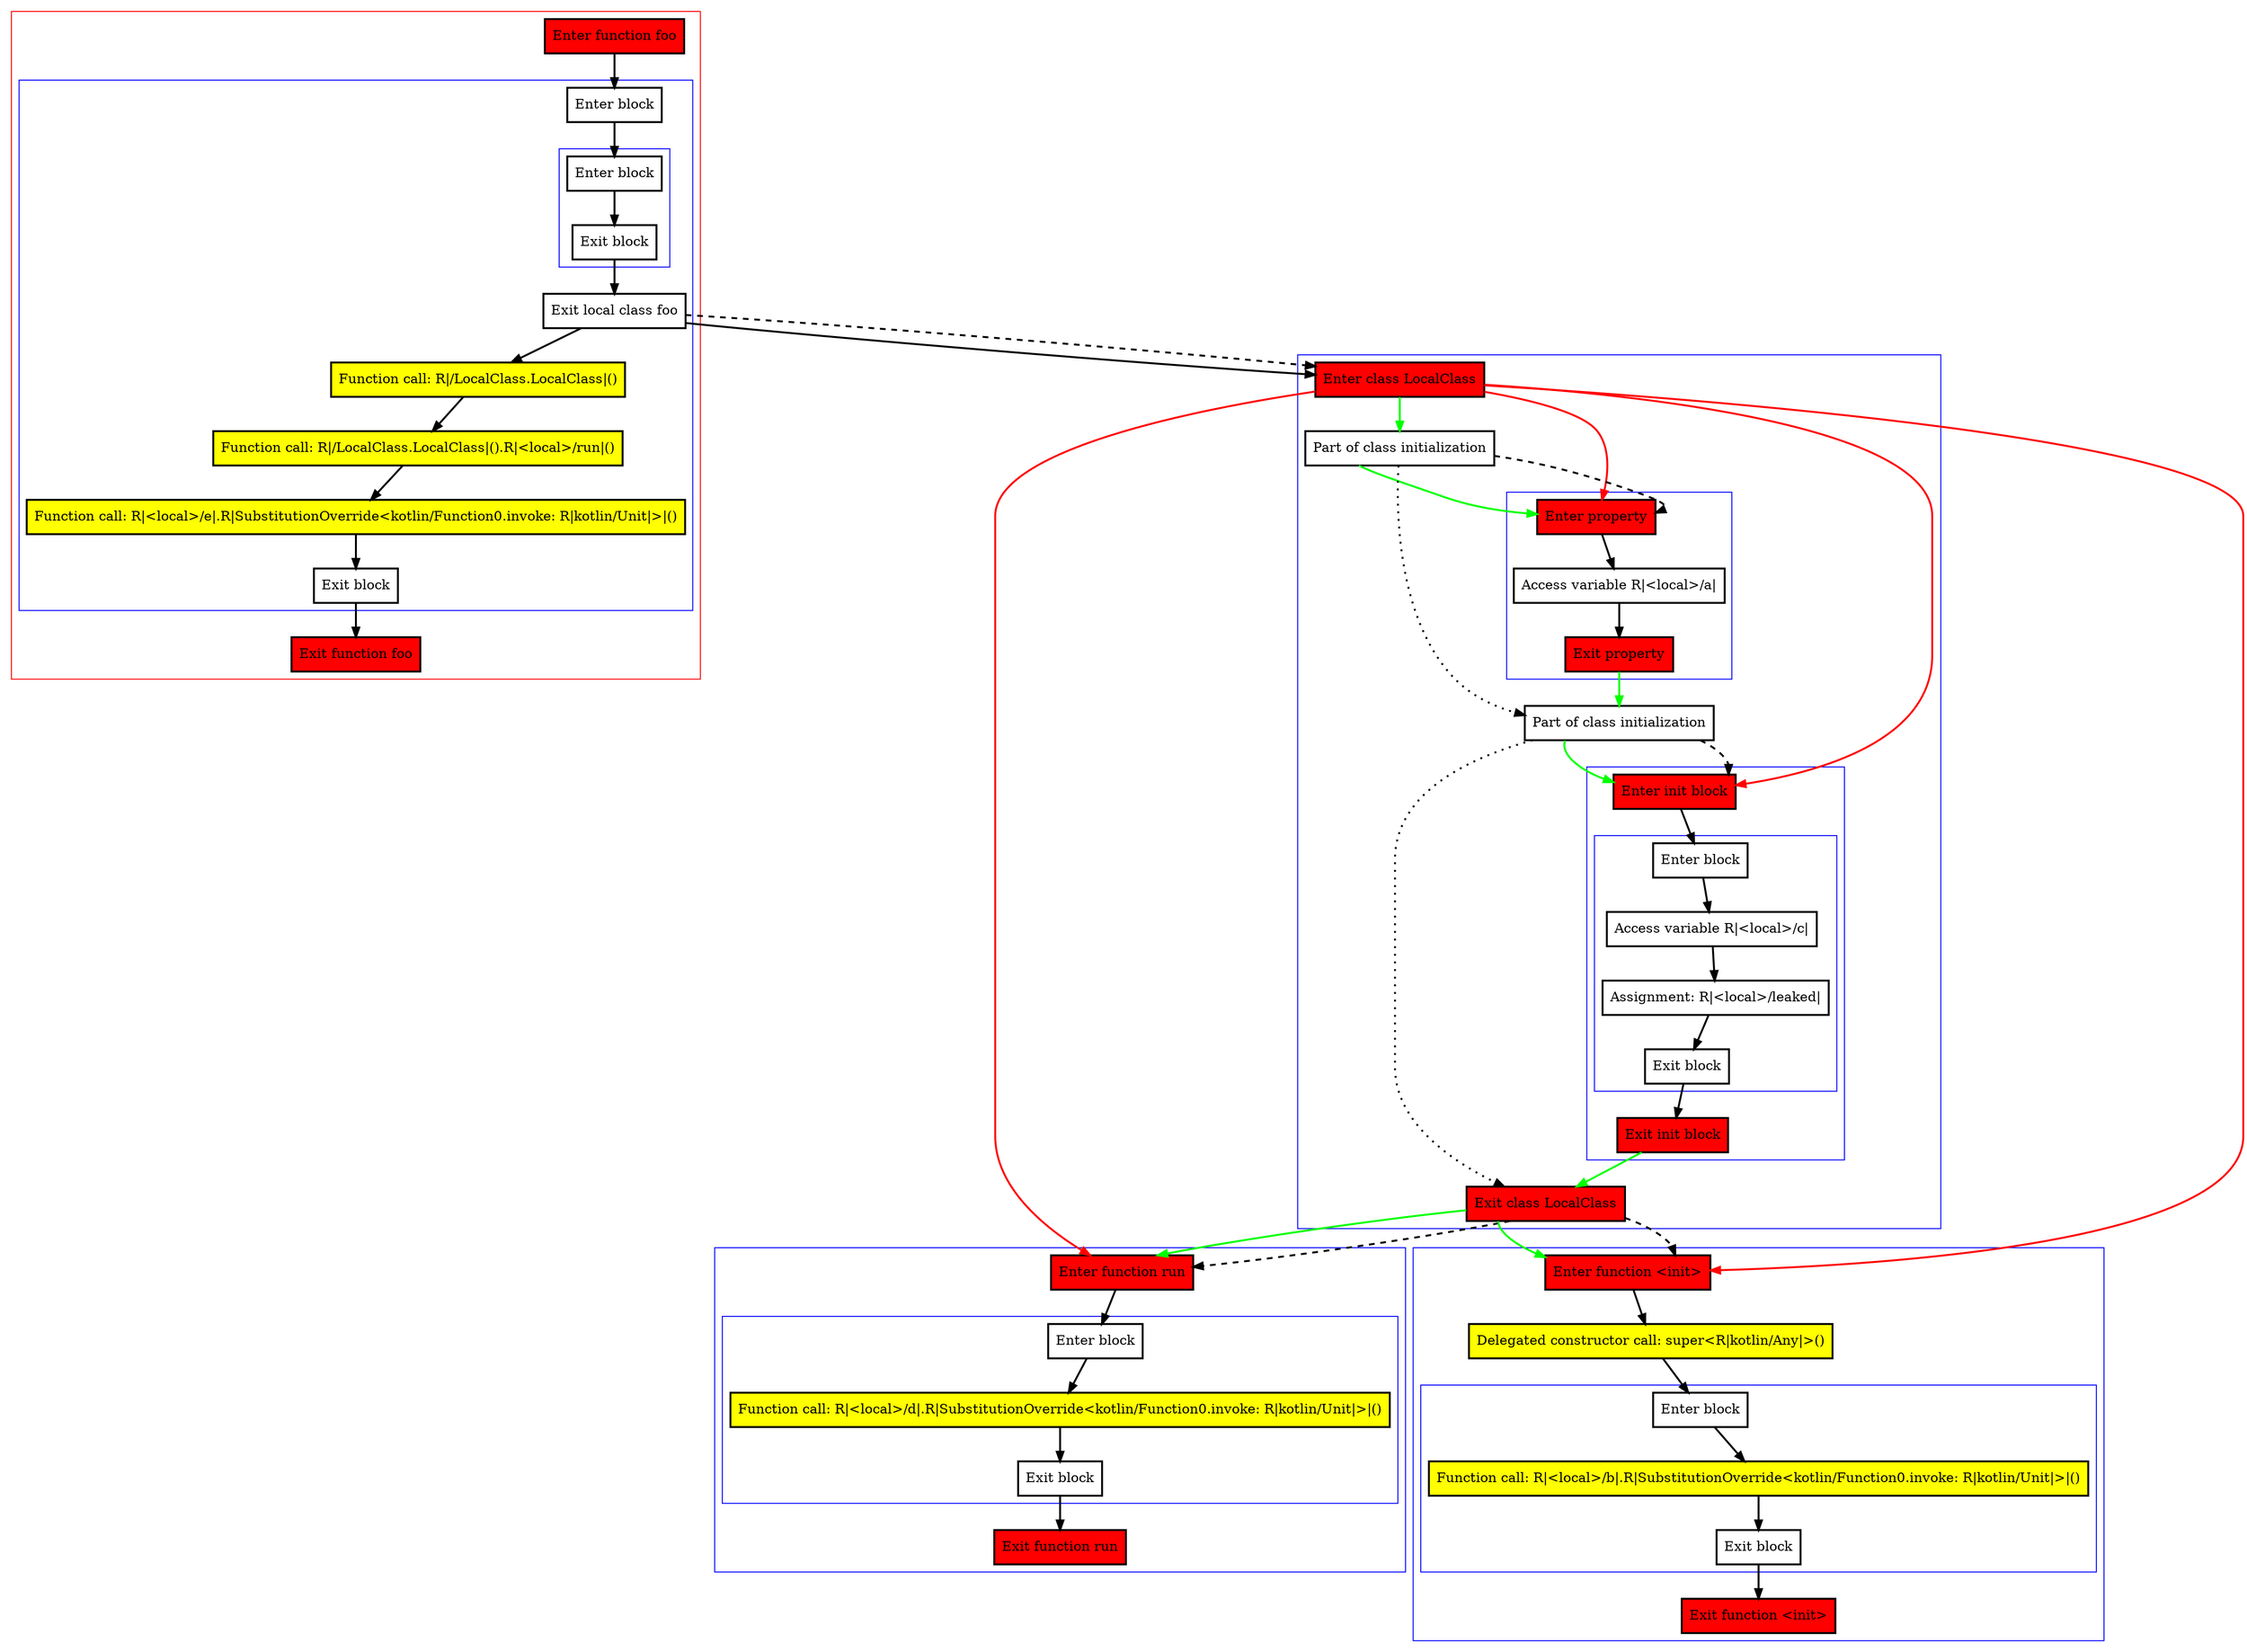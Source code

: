 digraph inLocalClass_kt {
    graph [nodesep=3]
    node [shape=box penwidth=2]
    edge [penwidth=2]

    subgraph cluster_0 {
        color=red
        0 [label="Enter function foo" style="filled" fillcolor=red];
        subgraph cluster_1 {
            color=blue
            1 [label="Enter block"];
            subgraph cluster_2 {
                color=blue
                2 [label="Enter block"];
                3 [label="Exit block"];
            }
            4 [label="Exit local class foo"];
            5 [label="Function call: R|/LocalClass.LocalClass|()" style="filled" fillcolor=yellow];
            6 [label="Function call: R|/LocalClass.LocalClass|().R|<local>/run|()" style="filled" fillcolor=yellow];
            7 [label="Function call: R|<local>/e|.R|SubstitutionOverride<kotlin/Function0.invoke: R|kotlin/Unit|>|()" style="filled" fillcolor=yellow];
            8 [label="Exit block"];
        }
        9 [label="Exit function foo" style="filled" fillcolor=red];
    }
    subgraph cluster_3 {
        color=blue
        10 [label="Enter class LocalClass" style="filled" fillcolor=red];
        11 [label="Part of class initialization"];
        subgraph cluster_4 {
            color=blue
            12 [label="Enter property" style="filled" fillcolor=red];
            13 [label="Access variable R|<local>/a|"];
            14 [label="Exit property" style="filled" fillcolor=red];
        }
        15 [label="Part of class initialization"];
        subgraph cluster_5 {
            color=blue
            16 [label="Enter init block" style="filled" fillcolor=red];
            subgraph cluster_6 {
                color=blue
                17 [label="Enter block"];
                18 [label="Access variable R|<local>/c|"];
                19 [label="Assignment: R|<local>/leaked|"];
                20 [label="Exit block"];
            }
            21 [label="Exit init block" style="filled" fillcolor=red];
        }
        22 [label="Exit class LocalClass" style="filled" fillcolor=red];
    }
    subgraph cluster_7 {
        color=blue
        23 [label="Enter function run" style="filled" fillcolor=red];
        subgraph cluster_8 {
            color=blue
            24 [label="Enter block"];
            25 [label="Function call: R|<local>/d|.R|SubstitutionOverride<kotlin/Function0.invoke: R|kotlin/Unit|>|()" style="filled" fillcolor=yellow];
            26 [label="Exit block"];
        }
        27 [label="Exit function run" style="filled" fillcolor=red];
    }
    subgraph cluster_9 {
        color=blue
        28 [label="Enter function <init>" style="filled" fillcolor=red];
        29 [label="Delegated constructor call: super<R|kotlin/Any|>()" style="filled" fillcolor=yellow];
        subgraph cluster_10 {
            color=blue
            30 [label="Enter block"];
            31 [label="Function call: R|<local>/b|.R|SubstitutionOverride<kotlin/Function0.invoke: R|kotlin/Unit|>|()" style="filled" fillcolor=yellow];
            32 [label="Exit block"];
        }
        33 [label="Exit function <init>" style="filled" fillcolor=red];
    }
    0 -> {1};
    1 -> {2};
    2 -> {3};
    3 -> {4};
    4 -> {5 10};
    4 -> {10} [style=dashed];
    5 -> {6};
    6 -> {7};
    7 -> {8};
    8 -> {9};
    10 -> {11} [color=green];
    10 -> {12 16 23 28} [color=red];
    11 -> {12} [color=green];
    11 -> {15} [style=dotted];
    11 -> {12} [style=dashed];
    12 -> {13};
    13 -> {14};
    14 -> {15} [color=green];
    15 -> {16} [color=green];
    15 -> {22} [style=dotted];
    15 -> {16} [style=dashed];
    16 -> {17};
    17 -> {18};
    18 -> {19};
    19 -> {20};
    20 -> {21};
    21 -> {22} [color=green];
    22 -> {23 28} [color=green];
    22 -> {23 28} [style=dashed];
    23 -> {24};
    24 -> {25};
    25 -> {26};
    26 -> {27};
    28 -> {29};
    29 -> {30};
    30 -> {31};
    31 -> {32};
    32 -> {33};

}
